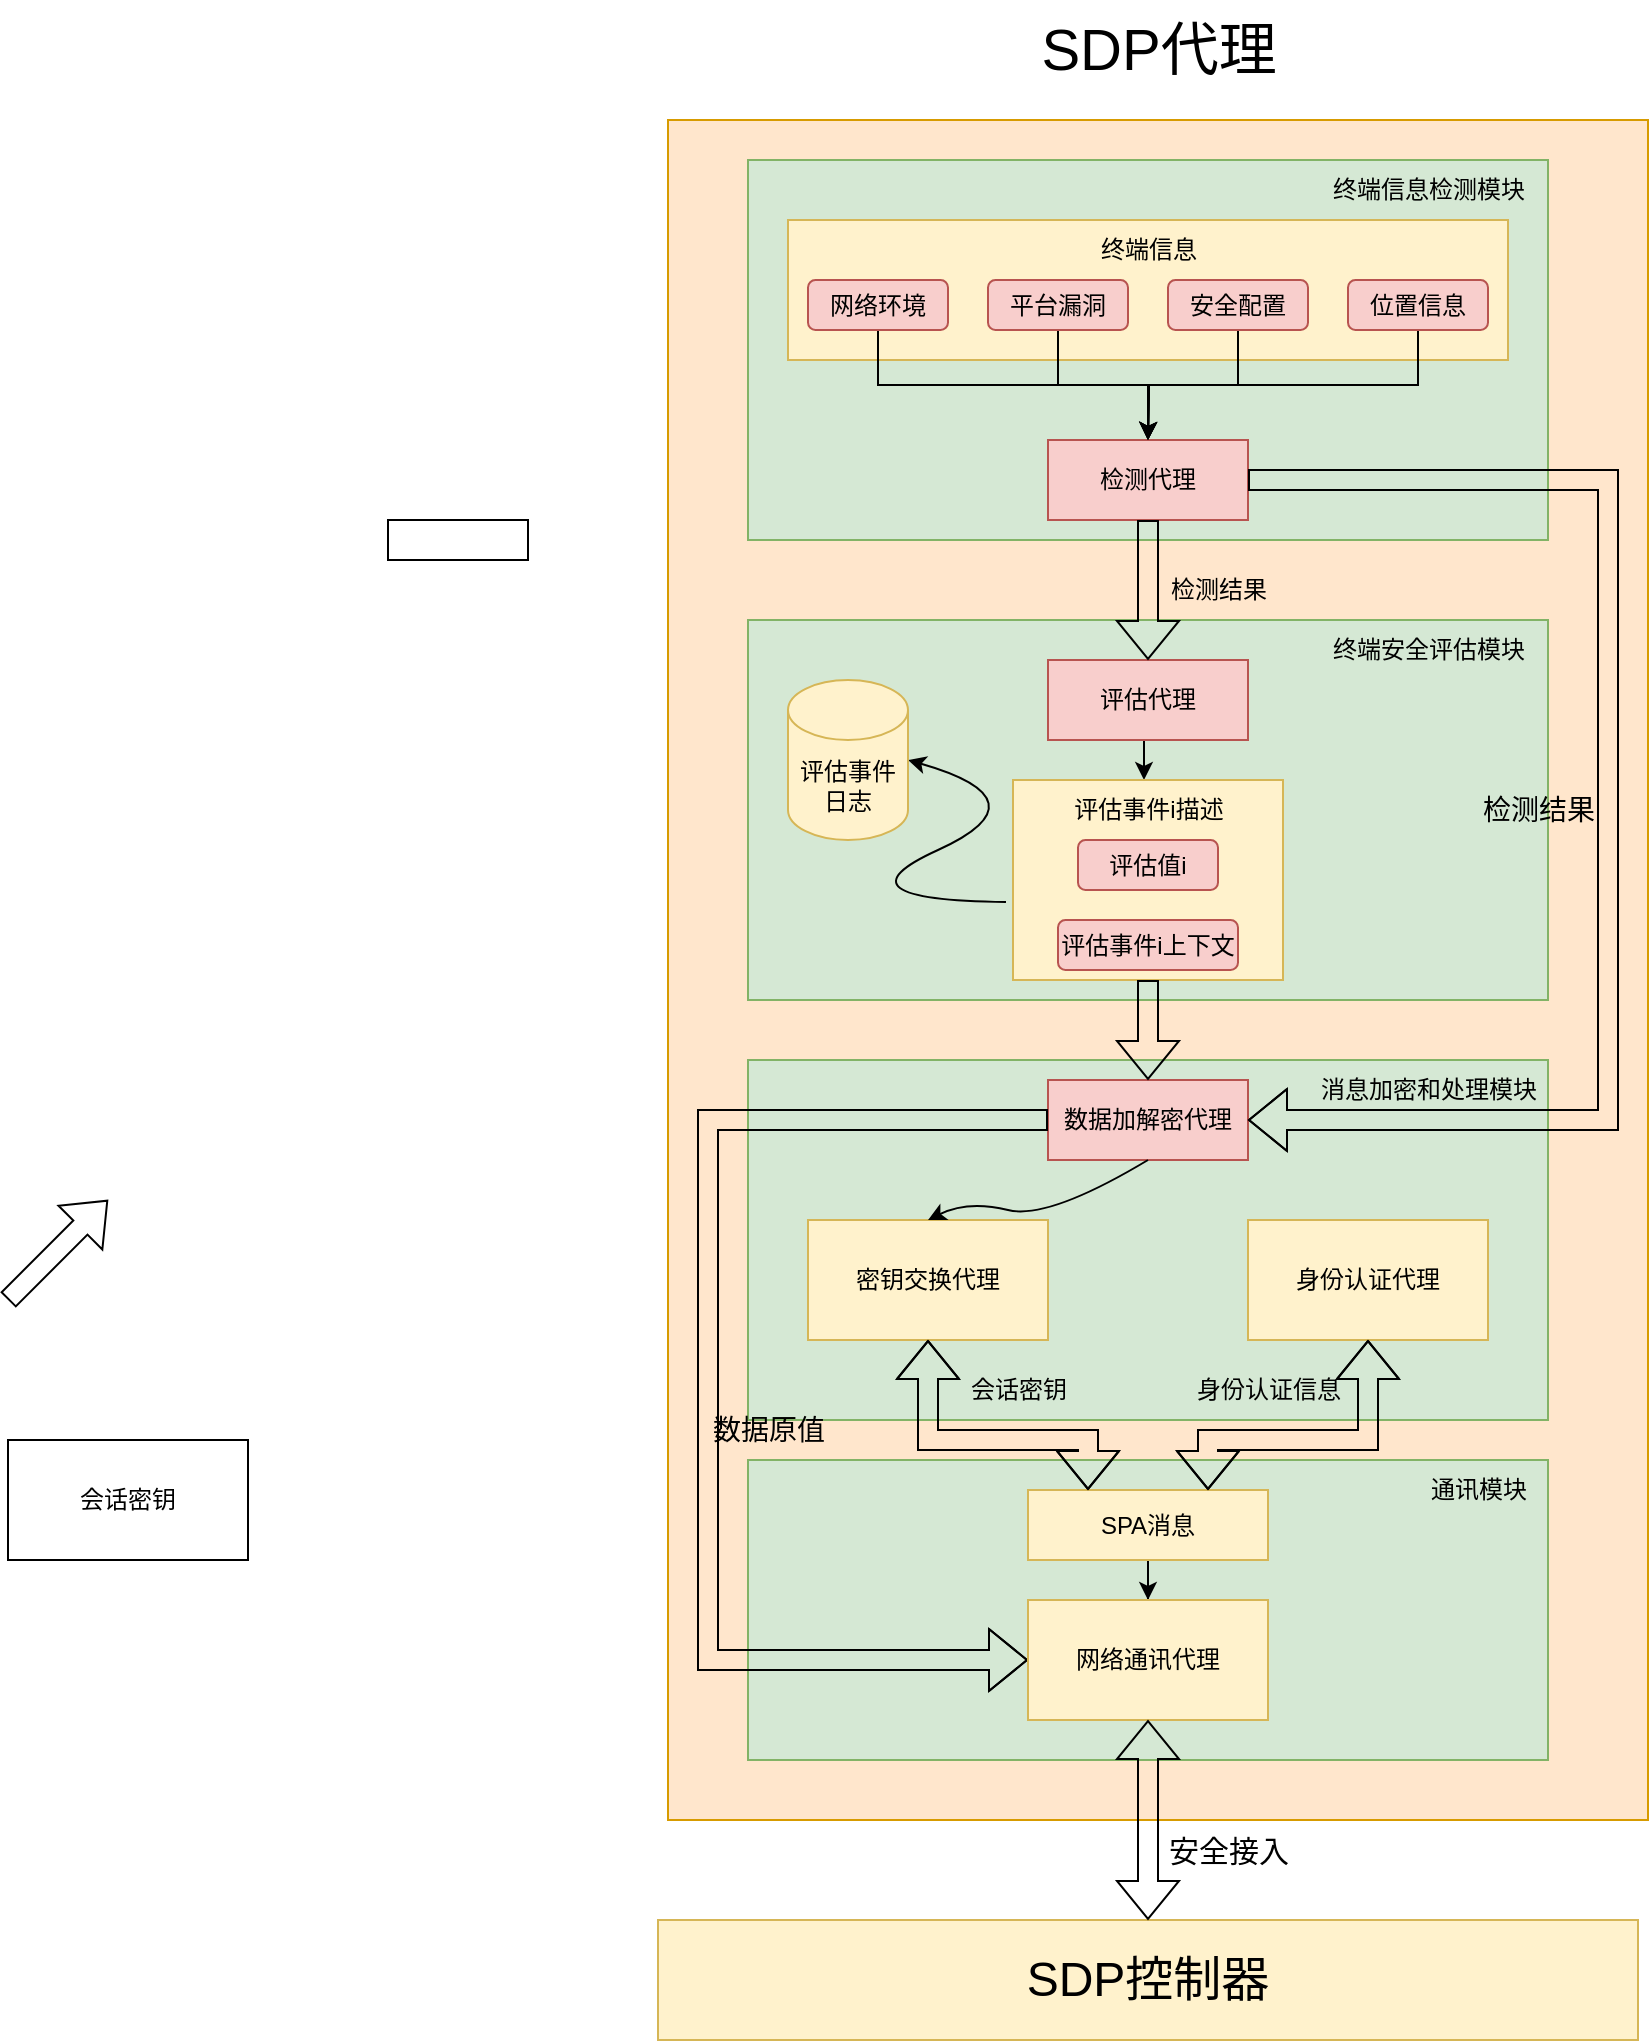 <mxfile version="21.6.2" type="github">
  <diagram name="第 1 页" id="M2B1Mfkhxlj9PkfOxPC8">
    <mxGraphModel dx="3088" dy="750" grid="1" gridSize="10" guides="1" tooltips="1" connect="1" arrows="1" fold="1" page="1" pageScale="1" pageWidth="827" pageHeight="1169" math="0" shadow="0">
      <root>
        <mxCell id="0" />
        <mxCell id="1" parent="0" />
        <mxCell id="xAT8S54teUGMp5nKxKCQ-2" value="" style="rounded=0;whiteSpace=wrap;html=1;fillColor=#ffe6cc;strokeColor=#d79b00;" vertex="1" parent="1">
          <mxGeometry x="-680" y="260" width="490" height="850" as="geometry" />
        </mxCell>
        <mxCell id="xAT8S54teUGMp5nKxKCQ-3" value="" style="rounded=0;whiteSpace=wrap;html=1;fillColor=#d5e8d4;strokeColor=#82b366;" vertex="1" parent="1">
          <mxGeometry x="-640" y="280" width="400" height="190" as="geometry" />
        </mxCell>
        <mxCell id="xAT8S54teUGMp5nKxKCQ-4" value="" style="rounded=0;whiteSpace=wrap;html=1;fillColor=#fff2cc;strokeColor=#d6b656;" vertex="1" parent="1">
          <mxGeometry x="-620" y="310" width="360" height="70" as="geometry" />
        </mxCell>
        <mxCell id="xAT8S54teUGMp5nKxKCQ-5" value="检测代理" style="rounded=0;whiteSpace=wrap;html=1;fillColor=#f8cecc;strokeColor=#b85450;" vertex="1" parent="1">
          <mxGeometry x="-490" y="420" width="100" height="40" as="geometry" />
        </mxCell>
        <mxCell id="xAT8S54teUGMp5nKxKCQ-35" style="edgeStyle=orthogonalEdgeStyle;rounded=0;orthogonalLoop=1;jettySize=auto;html=1;exitX=0.5;exitY=1;exitDx=0;exitDy=0;" edge="1" parent="1" source="xAT8S54teUGMp5nKxKCQ-6">
          <mxGeometry relative="1" as="geometry">
            <mxPoint x="-440" y="420" as="targetPoint" />
          </mxGeometry>
        </mxCell>
        <mxCell id="xAT8S54teUGMp5nKxKCQ-6" value="网络环境" style="rounded=1;whiteSpace=wrap;html=1;fillColor=#f8cecc;strokeColor=#b85450;" vertex="1" parent="1">
          <mxGeometry x="-610" y="340" width="70" height="25" as="geometry" />
        </mxCell>
        <mxCell id="xAT8S54teUGMp5nKxKCQ-32" style="edgeStyle=orthogonalEdgeStyle;rounded=0;orthogonalLoop=1;jettySize=auto;html=1;exitX=0.5;exitY=1;exitDx=0;exitDy=0;entryX=0.5;entryY=0;entryDx=0;entryDy=0;" edge="1" parent="1" source="xAT8S54teUGMp5nKxKCQ-8" target="xAT8S54teUGMp5nKxKCQ-5">
          <mxGeometry relative="1" as="geometry" />
        </mxCell>
        <mxCell id="xAT8S54teUGMp5nKxKCQ-8" value="平台漏洞" style="rounded=1;whiteSpace=wrap;html=1;fillColor=#f8cecc;strokeColor=#b85450;" vertex="1" parent="1">
          <mxGeometry x="-520" y="340" width="70" height="25" as="geometry" />
        </mxCell>
        <mxCell id="xAT8S54teUGMp5nKxKCQ-33" style="edgeStyle=orthogonalEdgeStyle;rounded=0;orthogonalLoop=1;jettySize=auto;html=1;exitX=0.5;exitY=1;exitDx=0;exitDy=0;" edge="1" parent="1" source="xAT8S54teUGMp5nKxKCQ-9">
          <mxGeometry relative="1" as="geometry">
            <mxPoint x="-440" y="420" as="targetPoint" />
          </mxGeometry>
        </mxCell>
        <mxCell id="xAT8S54teUGMp5nKxKCQ-9" value="安全配置" style="rounded=1;whiteSpace=wrap;html=1;fillColor=#f8cecc;strokeColor=#b85450;" vertex="1" parent="1">
          <mxGeometry x="-430" y="340" width="70" height="25" as="geometry" />
        </mxCell>
        <mxCell id="xAT8S54teUGMp5nKxKCQ-34" style="edgeStyle=orthogonalEdgeStyle;rounded=0;orthogonalLoop=1;jettySize=auto;html=1;exitX=0.5;exitY=1;exitDx=0;exitDy=0;" edge="1" parent="1" source="xAT8S54teUGMp5nKxKCQ-10">
          <mxGeometry relative="1" as="geometry">
            <mxPoint x="-440" y="420" as="targetPoint" />
          </mxGeometry>
        </mxCell>
        <mxCell id="xAT8S54teUGMp5nKxKCQ-10" value="位置信息" style="rounded=1;whiteSpace=wrap;html=1;fillColor=#f8cecc;strokeColor=#b85450;" vertex="1" parent="1">
          <mxGeometry x="-340" y="340" width="70" height="25" as="geometry" />
        </mxCell>
        <mxCell id="xAT8S54teUGMp5nKxKCQ-12" value="终端信息" style="text;html=1;align=center;verticalAlign=middle;resizable=0;points=[];autosize=1;strokeColor=none;fillColor=none;" vertex="1" parent="1">
          <mxGeometry x="-475" y="310" width="70" height="30" as="geometry" />
        </mxCell>
        <mxCell id="xAT8S54teUGMp5nKxKCQ-15" value="终端信息检测模块" style="text;html=1;align=center;verticalAlign=middle;resizable=0;points=[];autosize=1;strokeColor=none;fillColor=none;" vertex="1" parent="1">
          <mxGeometry x="-360" y="280" width="120" height="30" as="geometry" />
        </mxCell>
        <mxCell id="xAT8S54teUGMp5nKxKCQ-16" value="" style="rounded=0;whiteSpace=wrap;html=1;fillColor=#d5e8d4;strokeColor=#82b366;" vertex="1" parent="1">
          <mxGeometry x="-640" y="510" width="400" height="190" as="geometry" />
        </mxCell>
        <mxCell id="xAT8S54teUGMp5nKxKCQ-29" style="edgeStyle=orthogonalEdgeStyle;rounded=0;orthogonalLoop=1;jettySize=auto;html=1;exitX=0.5;exitY=1;exitDx=0;exitDy=0;entryX=0.48;entryY=0;entryDx=0;entryDy=0;entryPerimeter=0;" edge="1" parent="1" source="xAT8S54teUGMp5nKxKCQ-17" target="xAT8S54teUGMp5nKxKCQ-25">
          <mxGeometry relative="1" as="geometry" />
        </mxCell>
        <mxCell id="xAT8S54teUGMp5nKxKCQ-17" value="评估代理" style="rounded=0;whiteSpace=wrap;html=1;fillColor=#f8cecc;strokeColor=#b85450;" vertex="1" parent="1">
          <mxGeometry x="-490" y="530" width="100" height="40" as="geometry" />
        </mxCell>
        <mxCell id="xAT8S54teUGMp5nKxKCQ-18" value="终端安全评估模块" style="text;html=1;align=center;verticalAlign=middle;resizable=0;points=[];autosize=1;strokeColor=none;fillColor=none;" vertex="1" parent="1">
          <mxGeometry x="-360" y="510" width="120" height="30" as="geometry" />
        </mxCell>
        <mxCell id="xAT8S54teUGMp5nKxKCQ-19" value="" style="shape=flexArrow;endArrow=classic;html=1;rounded=0;exitX=0.5;exitY=1;exitDx=0;exitDy=0;" edge="1" parent="1" source="xAT8S54teUGMp5nKxKCQ-5" target="xAT8S54teUGMp5nKxKCQ-17">
          <mxGeometry width="50" height="50" relative="1" as="geometry">
            <mxPoint x="-800" y="540" as="sourcePoint" />
            <mxPoint x="-750" y="490" as="targetPoint" />
          </mxGeometry>
        </mxCell>
        <mxCell id="xAT8S54teUGMp5nKxKCQ-21" value="检测结果" style="text;html=1;align=center;verticalAlign=middle;resizable=0;points=[];autosize=1;strokeColor=none;fillColor=none;" vertex="1" parent="1">
          <mxGeometry x="-440" y="480" width="70" height="30" as="geometry" />
        </mxCell>
        <mxCell id="xAT8S54teUGMp5nKxKCQ-22" value="" style="curved=1;endArrow=classic;html=1;rounded=0;exitX=-0.026;exitY=0.61;exitDx=0;exitDy=0;exitPerimeter=0;entryX=1;entryY=0.5;entryDx=0;entryDy=0;entryPerimeter=0;" edge="1" parent="1" source="xAT8S54teUGMp5nKxKCQ-24" target="xAT8S54teUGMp5nKxKCQ-23">
          <mxGeometry width="50" height="50" relative="1" as="geometry">
            <mxPoint x="-810" y="650" as="sourcePoint" />
            <mxPoint x="-760" y="600" as="targetPoint" />
            <Array as="points">
              <mxPoint x="-600" y="650" />
              <mxPoint x="-490" y="600" />
            </Array>
          </mxGeometry>
        </mxCell>
        <mxCell id="xAT8S54teUGMp5nKxKCQ-23" value="评估事件日志" style="shape=cylinder3;whiteSpace=wrap;html=1;boundedLbl=1;backgroundOutline=1;size=15;fillColor=#fff2cc;strokeColor=#d6b656;" vertex="1" parent="1">
          <mxGeometry x="-620" y="540" width="60" height="80" as="geometry" />
        </mxCell>
        <mxCell id="xAT8S54teUGMp5nKxKCQ-24" value="" style="rounded=0;whiteSpace=wrap;html=1;fillColor=#fff2cc;strokeColor=#d6b656;" vertex="1" parent="1">
          <mxGeometry x="-507.5" y="590" width="135" height="100" as="geometry" />
        </mxCell>
        <mxCell id="xAT8S54teUGMp5nKxKCQ-25" value="评估事件i描述" style="text;html=1;align=center;verticalAlign=middle;resizable=0;points=[];autosize=1;strokeColor=none;fillColor=none;" vertex="1" parent="1">
          <mxGeometry x="-490" y="590" width="100" height="30" as="geometry" />
        </mxCell>
        <mxCell id="xAT8S54teUGMp5nKxKCQ-27" value="评估值i" style="rounded=1;whiteSpace=wrap;html=1;fillColor=#f8cecc;strokeColor=#b85450;" vertex="1" parent="1">
          <mxGeometry x="-475" y="620" width="70" height="25" as="geometry" />
        </mxCell>
        <mxCell id="xAT8S54teUGMp5nKxKCQ-28" value="评估事件i上下文" style="rounded=1;whiteSpace=wrap;html=1;fillColor=#f8cecc;strokeColor=#b85450;" vertex="1" parent="1">
          <mxGeometry x="-485" y="660" width="90" height="25" as="geometry" />
        </mxCell>
        <mxCell id="xAT8S54teUGMp5nKxKCQ-36" value="" style="rounded=0;whiteSpace=wrap;html=1;fillColor=#d5e8d4;strokeColor=#82b366;" vertex="1" parent="1">
          <mxGeometry x="-640" y="730" width="400" height="180" as="geometry" />
        </mxCell>
        <mxCell id="xAT8S54teUGMp5nKxKCQ-37" value="数据加解密代理" style="rounded=0;whiteSpace=wrap;html=1;fillColor=#f8cecc;strokeColor=#b85450;" vertex="1" parent="1">
          <mxGeometry x="-490" y="740" width="100" height="40" as="geometry" />
        </mxCell>
        <mxCell id="xAT8S54teUGMp5nKxKCQ-38" value="" style="shape=flexArrow;endArrow=classic;html=1;rounded=0;exitX=1;exitY=0.5;exitDx=0;exitDy=0;entryX=1;entryY=0.5;entryDx=0;entryDy=0;" edge="1" parent="1" source="xAT8S54teUGMp5nKxKCQ-5" target="xAT8S54teUGMp5nKxKCQ-37">
          <mxGeometry width="50" height="50" relative="1" as="geometry">
            <mxPoint x="-830" y="790" as="sourcePoint" />
            <mxPoint x="-780" y="740" as="targetPoint" />
            <Array as="points">
              <mxPoint x="-210" y="440" />
              <mxPoint x="-210" y="760" />
            </Array>
          </mxGeometry>
        </mxCell>
        <mxCell id="xAT8S54teUGMp5nKxKCQ-39" value="" style="rounded=0;whiteSpace=wrap;html=1;" vertex="1" parent="1">
          <mxGeometry x="-820" y="460" width="70" height="20" as="geometry" />
        </mxCell>
        <mxCell id="xAT8S54teUGMp5nKxKCQ-40" value="" style="shape=flexArrow;endArrow=classic;html=1;rounded=0;exitX=0.5;exitY=1;exitDx=0;exitDy=0;" edge="1" parent="1" source="xAT8S54teUGMp5nKxKCQ-24" target="xAT8S54teUGMp5nKxKCQ-37">
          <mxGeometry width="50" height="50" relative="1" as="geometry">
            <mxPoint x="-970" y="760" as="sourcePoint" />
            <mxPoint x="-920" y="710" as="targetPoint" />
          </mxGeometry>
        </mxCell>
        <mxCell id="xAT8S54teUGMp5nKxKCQ-41" value="密钥交换代理" style="rounded=0;whiteSpace=wrap;html=1;fillColor=#fff2cc;strokeColor=#d6b656;" vertex="1" parent="1">
          <mxGeometry x="-610" y="810" width="120" height="60" as="geometry" />
        </mxCell>
        <mxCell id="xAT8S54teUGMp5nKxKCQ-42" value="身份认证代理" style="rounded=0;whiteSpace=wrap;html=1;fillColor=#fff2cc;strokeColor=#d6b656;" vertex="1" parent="1">
          <mxGeometry x="-390" y="810" width="120" height="60" as="geometry" />
        </mxCell>
        <mxCell id="xAT8S54teUGMp5nKxKCQ-43" value="" style="curved=1;endArrow=classic;html=1;rounded=0;entryX=0.5;entryY=0;entryDx=0;entryDy=0;exitX=0.5;exitY=1;exitDx=0;exitDy=0;" edge="1" parent="1" source="xAT8S54teUGMp5nKxKCQ-37" target="xAT8S54teUGMp5nKxKCQ-41">
          <mxGeometry width="50" height="50" relative="1" as="geometry">
            <mxPoint x="-920" y="880" as="sourcePoint" />
            <mxPoint x="-870" y="830" as="targetPoint" />
            <Array as="points">
              <mxPoint x="-490" y="810" />
              <mxPoint x="-530" y="800" />
            </Array>
          </mxGeometry>
        </mxCell>
        <mxCell id="xAT8S54teUGMp5nKxKCQ-45" value="&lt;font style=&quot;font-size: 14px;&quot;&gt;检测结果&lt;/font&gt;" style="text;html=1;align=center;verticalAlign=middle;resizable=0;points=[];autosize=1;strokeColor=none;fillColor=none;" vertex="1" parent="1">
          <mxGeometry x="-285" y="590" width="80" height="30" as="geometry" />
        </mxCell>
        <mxCell id="xAT8S54teUGMp5nKxKCQ-46" value="消息加密和处理模块" style="text;html=1;align=center;verticalAlign=middle;resizable=0;points=[];autosize=1;strokeColor=none;fillColor=none;" vertex="1" parent="1">
          <mxGeometry x="-365" y="730" width="130" height="30" as="geometry" />
        </mxCell>
        <mxCell id="xAT8S54teUGMp5nKxKCQ-48" value="" style="rounded=0;whiteSpace=wrap;html=1;fillColor=#d5e8d4;strokeColor=#82b366;" vertex="1" parent="1">
          <mxGeometry x="-640" y="930" width="400" height="150" as="geometry" />
        </mxCell>
        <mxCell id="xAT8S54teUGMp5nKxKCQ-49" value="通讯模块" style="text;html=1;align=center;verticalAlign=middle;resizable=0;points=[];autosize=1;strokeColor=none;fillColor=none;" vertex="1" parent="1">
          <mxGeometry x="-310" y="930" width="70" height="30" as="geometry" />
        </mxCell>
        <mxCell id="xAT8S54teUGMp5nKxKCQ-61" style="edgeStyle=orthogonalEdgeStyle;rounded=0;orthogonalLoop=1;jettySize=auto;html=1;exitX=0.5;exitY=1;exitDx=0;exitDy=0;" edge="1" parent="1" source="xAT8S54teUGMp5nKxKCQ-50" target="xAT8S54teUGMp5nKxKCQ-60">
          <mxGeometry relative="1" as="geometry" />
        </mxCell>
        <mxCell id="xAT8S54teUGMp5nKxKCQ-50" value="SPA消息" style="rounded=0;whiteSpace=wrap;html=1;fillColor=#fff2cc;strokeColor=#d6b656;" vertex="1" parent="1">
          <mxGeometry x="-500" y="945" width="120" height="35" as="geometry" />
        </mxCell>
        <mxCell id="xAT8S54teUGMp5nKxKCQ-52" value="" style="shape=flexArrow;endArrow=classic;html=1;rounded=0;" edge="1" parent="1">
          <mxGeometry width="50" height="50" relative="1" as="geometry">
            <mxPoint x="-1010" y="850" as="sourcePoint" />
            <mxPoint x="-960" y="800" as="targetPoint" />
          </mxGeometry>
        </mxCell>
        <mxCell id="xAT8S54teUGMp5nKxKCQ-53" value="" style="shape=flexArrow;endArrow=classic;html=1;rounded=0;exitX=0;exitY=0.5;exitDx=0;exitDy=0;entryX=0;entryY=0.5;entryDx=0;entryDy=0;" edge="1" parent="1" source="xAT8S54teUGMp5nKxKCQ-37" target="xAT8S54teUGMp5nKxKCQ-60">
          <mxGeometry width="50" height="50" relative="1" as="geometry">
            <mxPoint x="-1150" y="950" as="sourcePoint" />
            <mxPoint x="-1100" y="900" as="targetPoint" />
            <Array as="points">
              <mxPoint x="-660" y="760" />
              <mxPoint x="-660" y="1030" />
            </Array>
          </mxGeometry>
        </mxCell>
        <mxCell id="xAT8S54teUGMp5nKxKCQ-54" value="" style="shape=flexArrow;endArrow=classic;startArrow=classic;html=1;rounded=0;entryX=0.5;entryY=1;entryDx=0;entryDy=0;exitX=0.25;exitY=0;exitDx=0;exitDy=0;" edge="1" parent="1" source="xAT8S54teUGMp5nKxKCQ-50" target="xAT8S54teUGMp5nKxKCQ-41">
          <mxGeometry width="100" height="100" relative="1" as="geometry">
            <mxPoint x="-890" y="1010" as="sourcePoint" />
            <mxPoint x="-790" y="910" as="targetPoint" />
            <Array as="points">
              <mxPoint x="-470" y="920" />
              <mxPoint x="-550" y="920" />
            </Array>
          </mxGeometry>
        </mxCell>
        <mxCell id="xAT8S54teUGMp5nKxKCQ-55" value="" style="shape=flexArrow;endArrow=classic;startArrow=classic;html=1;rounded=0;entryX=0.5;entryY=1;entryDx=0;entryDy=0;exitX=0.75;exitY=0;exitDx=0;exitDy=0;" edge="1" parent="1" source="xAT8S54teUGMp5nKxKCQ-50" target="xAT8S54teUGMp5nKxKCQ-42">
          <mxGeometry width="100" height="100" relative="1" as="geometry">
            <mxPoint x="-860" y="1080" as="sourcePoint" />
            <mxPoint x="-760" y="980" as="targetPoint" />
            <Array as="points">
              <mxPoint x="-410" y="920" />
              <mxPoint x="-330" y="920" />
            </Array>
          </mxGeometry>
        </mxCell>
        <mxCell id="xAT8S54teUGMp5nKxKCQ-56" value="会话密钥" style="whiteSpace=wrap;html=1;" vertex="1" parent="1">
          <mxGeometry x="-1010" y="920" width="120" height="60" as="geometry" />
        </mxCell>
        <mxCell id="xAT8S54teUGMp5nKxKCQ-57" value="会话密钥" style="text;html=1;align=center;verticalAlign=middle;resizable=0;points=[];autosize=1;strokeColor=none;fillColor=none;" vertex="1" parent="1">
          <mxGeometry x="-540" y="880" width="70" height="30" as="geometry" />
        </mxCell>
        <mxCell id="xAT8S54teUGMp5nKxKCQ-58" value="身份认证信息" style="text;html=1;align=center;verticalAlign=middle;resizable=0;points=[];autosize=1;strokeColor=none;fillColor=none;" vertex="1" parent="1">
          <mxGeometry x="-430" y="880" width="100" height="30" as="geometry" />
        </mxCell>
        <mxCell id="xAT8S54teUGMp5nKxKCQ-60" value="网络通讯代理" style="rounded=0;whiteSpace=wrap;html=1;fillColor=#fff2cc;strokeColor=#d6b656;" vertex="1" parent="1">
          <mxGeometry x="-500" y="1000" width="120" height="60" as="geometry" />
        </mxCell>
        <mxCell id="xAT8S54teUGMp5nKxKCQ-62" value="&lt;font style=&quot;font-size: 24px;&quot;&gt;SDP控制器&lt;/font&gt;" style="rounded=0;whiteSpace=wrap;html=1;fillColor=#fff2cc;strokeColor=#d6b656;" vertex="1" parent="1">
          <mxGeometry x="-685" y="1160" width="490" height="60" as="geometry" />
        </mxCell>
        <mxCell id="xAT8S54teUGMp5nKxKCQ-64" value="" style="shape=flexArrow;endArrow=classic;startArrow=classic;html=1;rounded=0;entryX=0.5;entryY=1;entryDx=0;entryDy=0;exitX=0.5;exitY=0;exitDx=0;exitDy=0;" edge="1" parent="1" source="xAT8S54teUGMp5nKxKCQ-62" target="xAT8S54teUGMp5nKxKCQ-60">
          <mxGeometry width="100" height="100" relative="1" as="geometry">
            <mxPoint x="-1010" y="1190" as="sourcePoint" />
            <mxPoint x="-910" y="1090" as="targetPoint" />
          </mxGeometry>
        </mxCell>
        <mxCell id="xAT8S54teUGMp5nKxKCQ-65" value="&lt;font style=&quot;font-size: 29px;&quot;&gt;SDP代理&lt;/font&gt;" style="text;html=1;align=center;verticalAlign=middle;resizable=0;points=[];autosize=1;strokeColor=none;fillColor=none;" vertex="1" parent="1">
          <mxGeometry x="-505" y="200" width="140" height="50" as="geometry" />
        </mxCell>
        <mxCell id="xAT8S54teUGMp5nKxKCQ-66" value="&lt;font style=&quot;font-size: 14px;&quot;&gt;数据原值&lt;/font&gt;" style="text;html=1;align=center;verticalAlign=middle;resizable=0;points=[];autosize=1;strokeColor=none;fillColor=none;" vertex="1" parent="1">
          <mxGeometry x="-670" y="900" width="80" height="30" as="geometry" />
        </mxCell>
        <mxCell id="xAT8S54teUGMp5nKxKCQ-68" value="&lt;font style=&quot;font-size: 15px;&quot;&gt;安全接入&lt;/font&gt;" style="text;html=1;align=center;verticalAlign=middle;resizable=0;points=[];autosize=1;strokeColor=none;fillColor=none;" vertex="1" parent="1">
          <mxGeometry x="-440" y="1110" width="80" height="30" as="geometry" />
        </mxCell>
      </root>
    </mxGraphModel>
  </diagram>
</mxfile>
